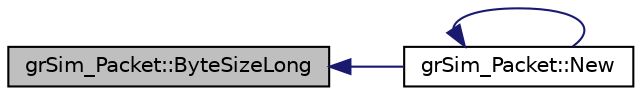 digraph "grSim_Packet::ByteSizeLong"
{
 // INTERACTIVE_SVG=YES
  edge [fontname="Helvetica",fontsize="10",labelfontname="Helvetica",labelfontsize="10"];
  node [fontname="Helvetica",fontsize="10",shape=record];
  rankdir="LR";
  Node1 [label="grSim_Packet::ByteSizeLong",height=0.2,width=0.4,color="black", fillcolor="grey75", style="filled", fontcolor="black"];
  Node1 -> Node2 [dir="back",color="midnightblue",fontsize="10",style="solid",fontname="Helvetica"];
  Node2 [label="grSim_Packet::New",height=0.2,width=0.4,color="black", fillcolor="white", style="filled",URL="$d3/db5/classgr_sim___packet.html#a31e29a827a331a0785441fc5d3f05fa8"];
  Node2 -> Node2 [dir="back",color="midnightblue",fontsize="10",style="solid",fontname="Helvetica"];
}
